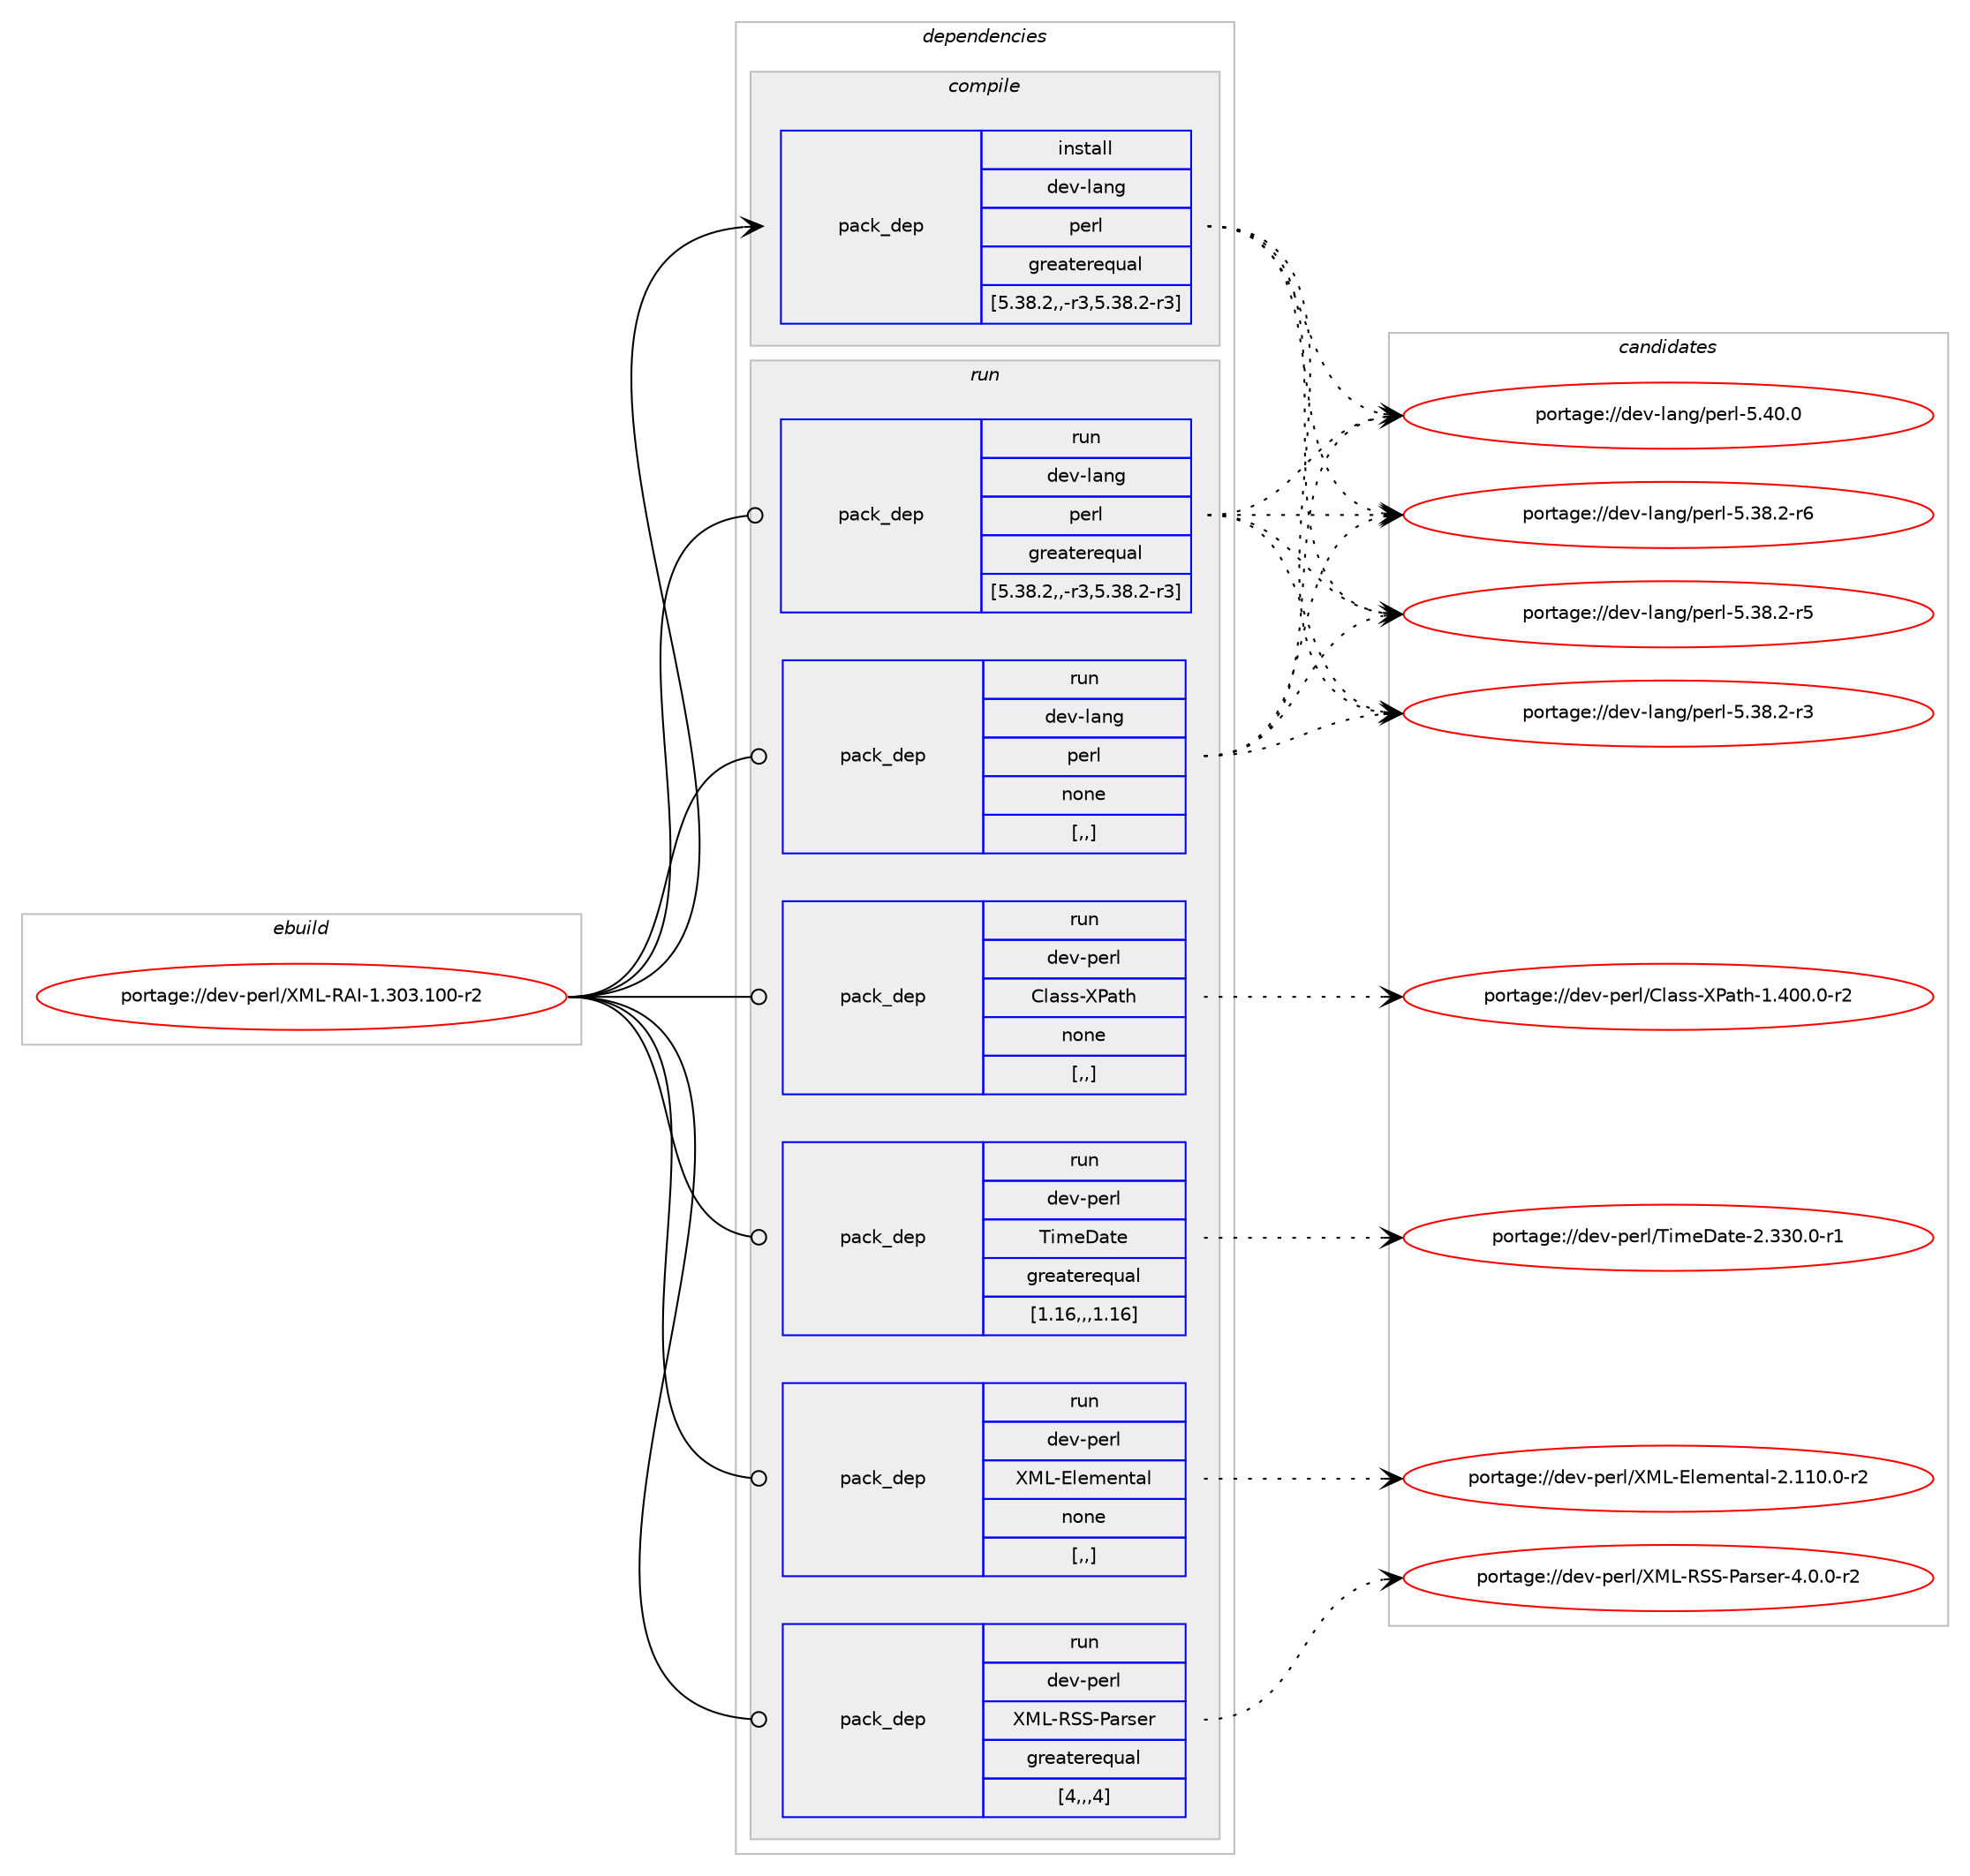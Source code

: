 digraph prolog {

# *************
# Graph options
# *************

newrank=true;
concentrate=true;
compound=true;
graph [rankdir=LR,fontname=Helvetica,fontsize=10,ranksep=1.5];#, ranksep=2.5, nodesep=0.2];
edge  [arrowhead=vee];
node  [fontname=Helvetica,fontsize=10];

# **********
# The ebuild
# **********

subgraph cluster_leftcol {
color=gray;
label=<<i>ebuild</i>>;
id [label="portage://dev-perl/XML-RAI-1.303.100-r2", color=red, width=4, href="../dev-perl/XML-RAI-1.303.100-r2.svg"];
}

# ****************
# The dependencies
# ****************

subgraph cluster_midcol {
color=gray;
label=<<i>dependencies</i>>;
subgraph cluster_compile {
fillcolor="#eeeeee";
style=filled;
label=<<i>compile</i>>;
subgraph pack108004 {
dependency139339 [label=<<TABLE BORDER="0" CELLBORDER="1" CELLSPACING="0" CELLPADDING="4" WIDTH="220"><TR><TD ROWSPAN="6" CELLPADDING="30">pack_dep</TD></TR><TR><TD WIDTH="110">install</TD></TR><TR><TD>dev-lang</TD></TR><TR><TD>perl</TD></TR><TR><TD>greaterequal</TD></TR><TR><TD>[5.38.2,,-r3,5.38.2-r3]</TD></TR></TABLE>>, shape=none, color=blue];
}
id:e -> dependency139339:w [weight=20,style="solid",arrowhead="vee"];
}
subgraph cluster_compileandrun {
fillcolor="#eeeeee";
style=filled;
label=<<i>compile and run</i>>;
}
subgraph cluster_run {
fillcolor="#eeeeee";
style=filled;
label=<<i>run</i>>;
subgraph pack108005 {
dependency139340 [label=<<TABLE BORDER="0" CELLBORDER="1" CELLSPACING="0" CELLPADDING="4" WIDTH="220"><TR><TD ROWSPAN="6" CELLPADDING="30">pack_dep</TD></TR><TR><TD WIDTH="110">run</TD></TR><TR><TD>dev-lang</TD></TR><TR><TD>perl</TD></TR><TR><TD>greaterequal</TD></TR><TR><TD>[5.38.2,,-r3,5.38.2-r3]</TD></TR></TABLE>>, shape=none, color=blue];
}
id:e -> dependency139340:w [weight=20,style="solid",arrowhead="odot"];
subgraph pack108006 {
dependency139341 [label=<<TABLE BORDER="0" CELLBORDER="1" CELLSPACING="0" CELLPADDING="4" WIDTH="220"><TR><TD ROWSPAN="6" CELLPADDING="30">pack_dep</TD></TR><TR><TD WIDTH="110">run</TD></TR><TR><TD>dev-lang</TD></TR><TR><TD>perl</TD></TR><TR><TD>none</TD></TR><TR><TD>[,,]</TD></TR></TABLE>>, shape=none, color=blue];
}
id:e -> dependency139341:w [weight=20,style="solid",arrowhead="odot"];
subgraph pack108007 {
dependency139342 [label=<<TABLE BORDER="0" CELLBORDER="1" CELLSPACING="0" CELLPADDING="4" WIDTH="220"><TR><TD ROWSPAN="6" CELLPADDING="30">pack_dep</TD></TR><TR><TD WIDTH="110">run</TD></TR><TR><TD>dev-perl</TD></TR><TR><TD>Class-XPath</TD></TR><TR><TD>none</TD></TR><TR><TD>[,,]</TD></TR></TABLE>>, shape=none, color=blue];
}
id:e -> dependency139342:w [weight=20,style="solid",arrowhead="odot"];
subgraph pack108008 {
dependency139343 [label=<<TABLE BORDER="0" CELLBORDER="1" CELLSPACING="0" CELLPADDING="4" WIDTH="220"><TR><TD ROWSPAN="6" CELLPADDING="30">pack_dep</TD></TR><TR><TD WIDTH="110">run</TD></TR><TR><TD>dev-perl</TD></TR><TR><TD>TimeDate</TD></TR><TR><TD>greaterequal</TD></TR><TR><TD>[1.16,,,1.16]</TD></TR></TABLE>>, shape=none, color=blue];
}
id:e -> dependency139343:w [weight=20,style="solid",arrowhead="odot"];
subgraph pack108009 {
dependency139344 [label=<<TABLE BORDER="0" CELLBORDER="1" CELLSPACING="0" CELLPADDING="4" WIDTH="220"><TR><TD ROWSPAN="6" CELLPADDING="30">pack_dep</TD></TR><TR><TD WIDTH="110">run</TD></TR><TR><TD>dev-perl</TD></TR><TR><TD>XML-Elemental</TD></TR><TR><TD>none</TD></TR><TR><TD>[,,]</TD></TR></TABLE>>, shape=none, color=blue];
}
id:e -> dependency139344:w [weight=20,style="solid",arrowhead="odot"];
subgraph pack108010 {
dependency139345 [label=<<TABLE BORDER="0" CELLBORDER="1" CELLSPACING="0" CELLPADDING="4" WIDTH="220"><TR><TD ROWSPAN="6" CELLPADDING="30">pack_dep</TD></TR><TR><TD WIDTH="110">run</TD></TR><TR><TD>dev-perl</TD></TR><TR><TD>XML-RSS-Parser</TD></TR><TR><TD>greaterequal</TD></TR><TR><TD>[4,,,4]</TD></TR></TABLE>>, shape=none, color=blue];
}
id:e -> dependency139345:w [weight=20,style="solid",arrowhead="odot"];
}
}

# **************
# The candidates
# **************

subgraph cluster_choices {
rank=same;
color=gray;
label=<<i>candidates</i>>;

subgraph choice108004 {
color=black;
nodesep=1;
choice10010111845108971101034711210111410845534652484648 [label="portage://dev-lang/perl-5.40.0", color=red, width=4,href="../dev-lang/perl-5.40.0.svg"];
choice100101118451089711010347112101114108455346515646504511454 [label="portage://dev-lang/perl-5.38.2-r6", color=red, width=4,href="../dev-lang/perl-5.38.2-r6.svg"];
choice100101118451089711010347112101114108455346515646504511453 [label="portage://dev-lang/perl-5.38.2-r5", color=red, width=4,href="../dev-lang/perl-5.38.2-r5.svg"];
choice100101118451089711010347112101114108455346515646504511451 [label="portage://dev-lang/perl-5.38.2-r3", color=red, width=4,href="../dev-lang/perl-5.38.2-r3.svg"];
dependency139339:e -> choice10010111845108971101034711210111410845534652484648:w [style=dotted,weight="100"];
dependency139339:e -> choice100101118451089711010347112101114108455346515646504511454:w [style=dotted,weight="100"];
dependency139339:e -> choice100101118451089711010347112101114108455346515646504511453:w [style=dotted,weight="100"];
dependency139339:e -> choice100101118451089711010347112101114108455346515646504511451:w [style=dotted,weight="100"];
}
subgraph choice108005 {
color=black;
nodesep=1;
choice10010111845108971101034711210111410845534652484648 [label="portage://dev-lang/perl-5.40.0", color=red, width=4,href="../dev-lang/perl-5.40.0.svg"];
choice100101118451089711010347112101114108455346515646504511454 [label="portage://dev-lang/perl-5.38.2-r6", color=red, width=4,href="../dev-lang/perl-5.38.2-r6.svg"];
choice100101118451089711010347112101114108455346515646504511453 [label="portage://dev-lang/perl-5.38.2-r5", color=red, width=4,href="../dev-lang/perl-5.38.2-r5.svg"];
choice100101118451089711010347112101114108455346515646504511451 [label="portage://dev-lang/perl-5.38.2-r3", color=red, width=4,href="../dev-lang/perl-5.38.2-r3.svg"];
dependency139340:e -> choice10010111845108971101034711210111410845534652484648:w [style=dotted,weight="100"];
dependency139340:e -> choice100101118451089711010347112101114108455346515646504511454:w [style=dotted,weight="100"];
dependency139340:e -> choice100101118451089711010347112101114108455346515646504511453:w [style=dotted,weight="100"];
dependency139340:e -> choice100101118451089711010347112101114108455346515646504511451:w [style=dotted,weight="100"];
}
subgraph choice108006 {
color=black;
nodesep=1;
choice10010111845108971101034711210111410845534652484648 [label="portage://dev-lang/perl-5.40.0", color=red, width=4,href="../dev-lang/perl-5.40.0.svg"];
choice100101118451089711010347112101114108455346515646504511454 [label="portage://dev-lang/perl-5.38.2-r6", color=red, width=4,href="../dev-lang/perl-5.38.2-r6.svg"];
choice100101118451089711010347112101114108455346515646504511453 [label="portage://dev-lang/perl-5.38.2-r5", color=red, width=4,href="../dev-lang/perl-5.38.2-r5.svg"];
choice100101118451089711010347112101114108455346515646504511451 [label="portage://dev-lang/perl-5.38.2-r3", color=red, width=4,href="../dev-lang/perl-5.38.2-r3.svg"];
dependency139341:e -> choice10010111845108971101034711210111410845534652484648:w [style=dotted,weight="100"];
dependency139341:e -> choice100101118451089711010347112101114108455346515646504511454:w [style=dotted,weight="100"];
dependency139341:e -> choice100101118451089711010347112101114108455346515646504511453:w [style=dotted,weight="100"];
dependency139341:e -> choice100101118451089711010347112101114108455346515646504511451:w [style=dotted,weight="100"];
}
subgraph choice108007 {
color=black;
nodesep=1;
choice100101118451121011141084767108971151154588809711610445494652484846484511450 [label="portage://dev-perl/Class-XPath-1.400.0-r2", color=red, width=4,href="../dev-perl/Class-XPath-1.400.0-r2.svg"];
dependency139342:e -> choice100101118451121011141084767108971151154588809711610445494652484846484511450:w [style=dotted,weight="100"];
}
subgraph choice108008 {
color=black;
nodesep=1;
choice100101118451121011141084784105109101689711610145504651514846484511449 [label="portage://dev-perl/TimeDate-2.330.0-r1", color=red, width=4,href="../dev-perl/TimeDate-2.330.0-r1.svg"];
dependency139343:e -> choice100101118451121011141084784105109101689711610145504651514846484511449:w [style=dotted,weight="100"];
}
subgraph choice108009 {
color=black;
nodesep=1;
choice100101118451121011141084788777645691081011091011101169710845504649494846484511450 [label="portage://dev-perl/XML-Elemental-2.110.0-r2", color=red, width=4,href="../dev-perl/XML-Elemental-2.110.0-r2.svg"];
dependency139344:e -> choice100101118451121011141084788777645691081011091011101169710845504649494846484511450:w [style=dotted,weight="100"];
}
subgraph choice108010 {
color=black;
nodesep=1;
choice1001011184511210111410847887776458283834580971141151011144552464846484511450 [label="portage://dev-perl/XML-RSS-Parser-4.0.0-r2", color=red, width=4,href="../dev-perl/XML-RSS-Parser-4.0.0-r2.svg"];
dependency139345:e -> choice1001011184511210111410847887776458283834580971141151011144552464846484511450:w [style=dotted,weight="100"];
}
}

}
